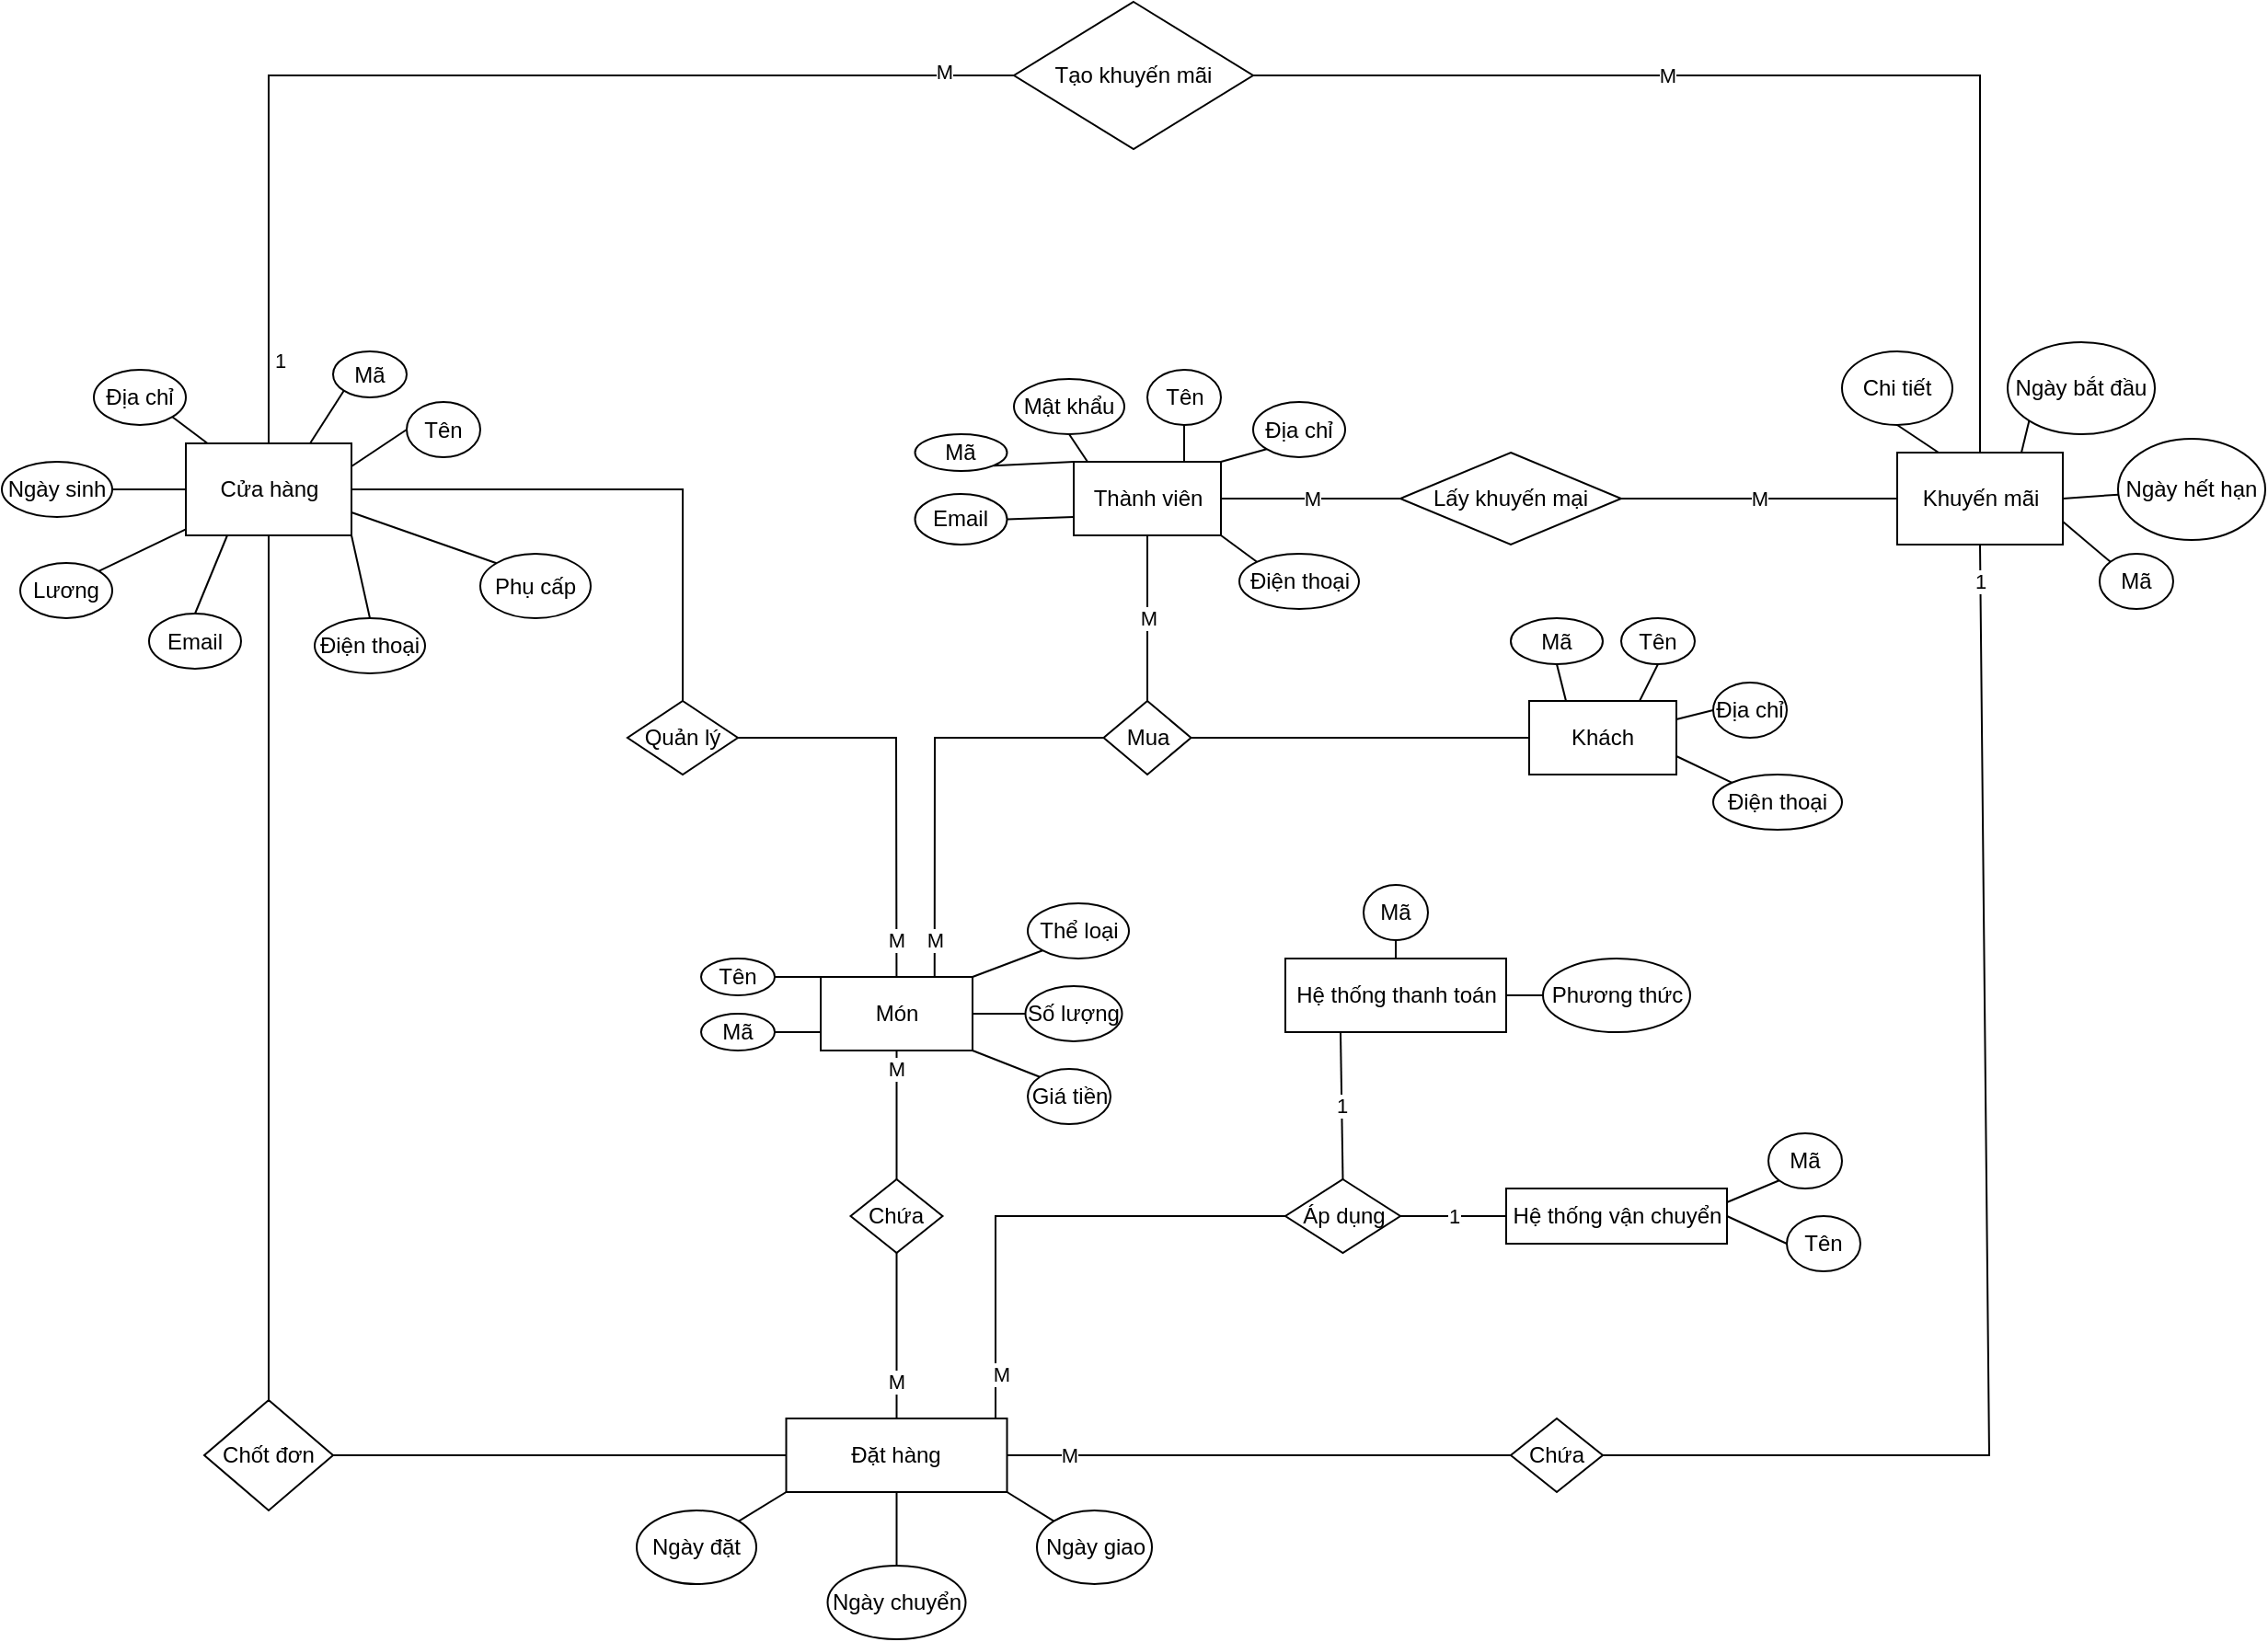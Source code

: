 <mxfile version="16.3.0" type="github">
  <diagram id="18GxjoZ2o8bzVbKozcRF" name="Page-1">
    <mxGraphModel dx="2676" dy="1917" grid="1" gridSize="10" guides="1" tooltips="1" connect="1" arrows="1" fold="1" page="1" pageScale="1" pageWidth="850" pageHeight="1100" math="0" shadow="0">
      <root>
        <mxCell id="0" />
        <mxCell id="1" parent="0" />
        <mxCell id="L-7XdOGWxHxovcnAPLZ8-1" value="Tạo khuyến mãi" style="rhombus;whiteSpace=wrap;html=1;" vertex="1" parent="1">
          <mxGeometry x="530" y="-130" width="130" height="80" as="geometry" />
        </mxCell>
        <mxCell id="L-7XdOGWxHxovcnAPLZ8-3" value="Cửa hàng" style="html=1;" vertex="1" parent="1">
          <mxGeometry x="80" y="110" width="90" height="50" as="geometry" />
        </mxCell>
        <mxCell id="L-7XdOGWxHxovcnAPLZ8-7" value="1&lt;br&gt;" style="endArrow=none;html=1;rounded=0;entryX=0;entryY=0.5;entryDx=0;entryDy=0;exitX=0.5;exitY=0;exitDx=0;exitDy=0;" edge="1" parent="1" source="L-7XdOGWxHxovcnAPLZ8-3" target="L-7XdOGWxHxovcnAPLZ8-1">
          <mxGeometry x="-0.849" y="-6" width="50" height="50" relative="1" as="geometry">
            <mxPoint x="170" y="110" as="sourcePoint" />
            <mxPoint x="220" y="60" as="targetPoint" />
            <Array as="points">
              <mxPoint x="125" y="-90" />
            </Array>
            <mxPoint as="offset" />
          </mxGeometry>
        </mxCell>
        <mxCell id="L-7XdOGWxHxovcnAPLZ8-155" value="M" style="edgeLabel;html=1;align=center;verticalAlign=middle;resizable=0;points=[];" vertex="1" connectable="0" parent="L-7XdOGWxHxovcnAPLZ8-7">
          <mxGeometry x="0.875" y="2" relative="1" as="geometry">
            <mxPoint as="offset" />
          </mxGeometry>
        </mxCell>
        <mxCell id="L-7XdOGWxHxovcnAPLZ8-8" value="Khuyến mãi&lt;br&gt;" style="html=1;" vertex="1" parent="1">
          <mxGeometry x="1010" y="115" width="90" height="50" as="geometry" />
        </mxCell>
        <mxCell id="L-7XdOGWxHxovcnAPLZ8-9" value="M" style="endArrow=none;html=1;rounded=0;exitX=1;exitY=0.5;exitDx=0;exitDy=0;entryX=0.5;entryY=0;entryDx=0;entryDy=0;" edge="1" parent="1" source="L-7XdOGWxHxovcnAPLZ8-1" target="L-7XdOGWxHxovcnAPLZ8-8">
          <mxGeometry x="-0.25" width="50" height="50" relative="1" as="geometry">
            <mxPoint x="520" y="200" as="sourcePoint" />
            <mxPoint x="570" y="150" as="targetPoint" />
            <Array as="points">
              <mxPoint x="1055" y="-90" />
            </Array>
            <mxPoint as="offset" />
          </mxGeometry>
        </mxCell>
        <mxCell id="L-7XdOGWxHxovcnAPLZ8-12" value="Địa chỉ&lt;br&gt;" style="ellipse;whiteSpace=wrap;html=1;" vertex="1" parent="1">
          <mxGeometry x="30" y="70" width="50" height="30" as="geometry" />
        </mxCell>
        <mxCell id="L-7XdOGWxHxovcnAPLZ8-15" value="" style="endArrow=none;html=1;rounded=0;exitX=1;exitY=1;exitDx=0;exitDy=0;" edge="1" parent="1" source="L-7XdOGWxHxovcnAPLZ8-12" target="L-7XdOGWxHxovcnAPLZ8-3">
          <mxGeometry width="50" height="50" relative="1" as="geometry">
            <mxPoint x="520" y="180" as="sourcePoint" />
            <mxPoint x="570" y="130" as="targetPoint" />
          </mxGeometry>
        </mxCell>
        <mxCell id="L-7XdOGWxHxovcnAPLZ8-16" value="Ngày sinh&lt;br&gt;" style="ellipse;whiteSpace=wrap;html=1;" vertex="1" parent="1">
          <mxGeometry x="-20" y="120" width="60" height="30" as="geometry" />
        </mxCell>
        <mxCell id="L-7XdOGWxHxovcnAPLZ8-17" value="" style="endArrow=none;html=1;rounded=0;" edge="1" parent="1" source="L-7XdOGWxHxovcnAPLZ8-16" target="L-7XdOGWxHxovcnAPLZ8-3">
          <mxGeometry width="50" height="50" relative="1" as="geometry">
            <mxPoint x="520" y="180" as="sourcePoint" />
            <mxPoint x="570" y="130" as="targetPoint" />
          </mxGeometry>
        </mxCell>
        <mxCell id="L-7XdOGWxHxovcnAPLZ8-18" value="Mã&lt;br&gt;" style="ellipse;whiteSpace=wrap;html=1;" vertex="1" parent="1">
          <mxGeometry x="160" y="60" width="40" height="25" as="geometry" />
        </mxCell>
        <mxCell id="L-7XdOGWxHxovcnAPLZ8-20" value="" style="endArrow=none;html=1;rounded=0;entryX=0;entryY=1;entryDx=0;entryDy=0;exitX=0.75;exitY=0;exitDx=0;exitDy=0;" edge="1" parent="1" source="L-7XdOGWxHxovcnAPLZ8-3" target="L-7XdOGWxHxovcnAPLZ8-18">
          <mxGeometry width="50" height="50" relative="1" as="geometry">
            <mxPoint x="120" y="110" as="sourcePoint" />
            <mxPoint x="570" y="120" as="targetPoint" />
          </mxGeometry>
        </mxCell>
        <mxCell id="L-7XdOGWxHxovcnAPLZ8-21" value="Tên&lt;br&gt;" style="ellipse;whiteSpace=wrap;html=1;" vertex="1" parent="1">
          <mxGeometry x="200" y="87.5" width="40" height="30" as="geometry" />
        </mxCell>
        <mxCell id="L-7XdOGWxHxovcnAPLZ8-22" value="" style="endArrow=none;html=1;rounded=0;entryX=0;entryY=0.5;entryDx=0;entryDy=0;exitX=1;exitY=0.25;exitDx=0;exitDy=0;" edge="1" parent="1" source="L-7XdOGWxHxovcnAPLZ8-3" target="L-7XdOGWxHxovcnAPLZ8-21">
          <mxGeometry width="50" height="50" relative="1" as="geometry">
            <mxPoint x="520" y="160" as="sourcePoint" />
            <mxPoint x="570" y="110" as="targetPoint" />
          </mxGeometry>
        </mxCell>
        <mxCell id="L-7XdOGWxHxovcnAPLZ8-24" value="Lương&lt;br&gt;" style="ellipse;whiteSpace=wrap;html=1;" vertex="1" parent="1">
          <mxGeometry x="-10" y="175" width="50" height="30" as="geometry" />
        </mxCell>
        <mxCell id="L-7XdOGWxHxovcnAPLZ8-27" value="" style="endArrow=none;html=1;rounded=0;exitX=1;exitY=0;exitDx=0;exitDy=0;" edge="1" parent="1" source="L-7XdOGWxHxovcnAPLZ8-24" target="L-7XdOGWxHxovcnAPLZ8-3">
          <mxGeometry width="50" height="50" relative="1" as="geometry">
            <mxPoint x="520" y="160" as="sourcePoint" />
            <mxPoint x="570" y="110" as="targetPoint" />
          </mxGeometry>
        </mxCell>
        <mxCell id="L-7XdOGWxHxovcnAPLZ8-28" value="Phụ cấp" style="ellipse;whiteSpace=wrap;html=1;" vertex="1" parent="1">
          <mxGeometry x="240" y="170" width="60" height="35" as="geometry" />
        </mxCell>
        <mxCell id="L-7XdOGWxHxovcnAPLZ8-29" style="edgeStyle=orthogonalEdgeStyle;rounded=0;orthogonalLoop=1;jettySize=auto;html=1;exitX=0.5;exitY=1;exitDx=0;exitDy=0;" edge="1" parent="1" source="L-7XdOGWxHxovcnAPLZ8-28" target="L-7XdOGWxHxovcnAPLZ8-28">
          <mxGeometry relative="1" as="geometry" />
        </mxCell>
        <mxCell id="L-7XdOGWxHxovcnAPLZ8-32" value="" style="endArrow=none;html=1;rounded=0;exitX=1;exitY=0.75;exitDx=0;exitDy=0;entryX=0;entryY=0;entryDx=0;entryDy=0;" edge="1" parent="1" source="L-7XdOGWxHxovcnAPLZ8-3" target="L-7XdOGWxHxovcnAPLZ8-28">
          <mxGeometry width="50" height="50" relative="1" as="geometry">
            <mxPoint x="520" y="260" as="sourcePoint" />
            <mxPoint x="570" y="210" as="targetPoint" />
          </mxGeometry>
        </mxCell>
        <mxCell id="L-7XdOGWxHxovcnAPLZ8-33" value="Điện thoại" style="ellipse;whiteSpace=wrap;html=1;" vertex="1" parent="1">
          <mxGeometry x="150" y="205" width="60" height="30" as="geometry" />
        </mxCell>
        <mxCell id="L-7XdOGWxHxovcnAPLZ8-35" value="Email&lt;br&gt;" style="ellipse;whiteSpace=wrap;html=1;" vertex="1" parent="1">
          <mxGeometry x="60" y="202.5" width="50" height="30" as="geometry" />
        </mxCell>
        <mxCell id="L-7XdOGWxHxovcnAPLZ8-37" value="" style="endArrow=none;html=1;rounded=0;exitX=0.25;exitY=1;exitDx=0;exitDy=0;entryX=0.5;entryY=0;entryDx=0;entryDy=0;" edge="1" parent="1" source="L-7XdOGWxHxovcnAPLZ8-3" target="L-7XdOGWxHxovcnAPLZ8-35">
          <mxGeometry width="50" height="50" relative="1" as="geometry">
            <mxPoint x="520" y="240" as="sourcePoint" />
            <mxPoint x="570" y="190" as="targetPoint" />
          </mxGeometry>
        </mxCell>
        <mxCell id="L-7XdOGWxHxovcnAPLZ8-38" value="Thành viên&lt;br&gt;" style="rounded=0;whiteSpace=wrap;html=1;" vertex="1" parent="1">
          <mxGeometry x="562.5" y="120" width="80" height="40" as="geometry" />
        </mxCell>
        <mxCell id="L-7XdOGWxHxovcnAPLZ8-39" value="Email&lt;br&gt;" style="ellipse;whiteSpace=wrap;html=1;" vertex="1" parent="1">
          <mxGeometry x="476.25" y="137.5" width="50" height="27.5" as="geometry" />
        </mxCell>
        <mxCell id="L-7XdOGWxHxovcnAPLZ8-40" value="Mã" style="ellipse;whiteSpace=wrap;html=1;" vertex="1" parent="1">
          <mxGeometry x="476.25" y="105" width="50" height="20" as="geometry" />
        </mxCell>
        <mxCell id="L-7XdOGWxHxovcnAPLZ8-41" value="Mật khẩu&lt;br&gt;" style="ellipse;whiteSpace=wrap;html=1;" vertex="1" parent="1">
          <mxGeometry x="530" y="75" width="60" height="30" as="geometry" />
        </mxCell>
        <mxCell id="L-7XdOGWxHxovcnAPLZ8-42" style="edgeStyle=orthogonalEdgeStyle;rounded=0;orthogonalLoop=1;jettySize=auto;html=1;exitX=0.5;exitY=1;exitDx=0;exitDy=0;" edge="1" parent="1" source="L-7XdOGWxHxovcnAPLZ8-41" target="L-7XdOGWxHxovcnAPLZ8-41">
          <mxGeometry relative="1" as="geometry" />
        </mxCell>
        <mxCell id="L-7XdOGWxHxovcnAPLZ8-43" value="Tên" style="ellipse;whiteSpace=wrap;html=1;" vertex="1" parent="1">
          <mxGeometry x="602.5" y="70" width="40" height="30" as="geometry" />
        </mxCell>
        <mxCell id="L-7XdOGWxHxovcnAPLZ8-44" value="Địa chỉ&lt;br&gt;" style="ellipse;whiteSpace=wrap;html=1;" vertex="1" parent="1">
          <mxGeometry x="660" y="87.5" width="50" height="30" as="geometry" />
        </mxCell>
        <mxCell id="L-7XdOGWxHxovcnAPLZ8-46" value="Điện thoại&lt;br&gt;" style="ellipse;whiteSpace=wrap;html=1;" vertex="1" parent="1">
          <mxGeometry x="652.5" y="170" width="65" height="30" as="geometry" />
        </mxCell>
        <mxCell id="L-7XdOGWxHxovcnAPLZ8-47" value="" style="endArrow=none;html=1;rounded=0;entryX=1;entryY=0.5;entryDx=0;entryDy=0;exitX=0;exitY=0.75;exitDx=0;exitDy=0;" edge="1" parent="1" source="L-7XdOGWxHxovcnAPLZ8-38" target="L-7XdOGWxHxovcnAPLZ8-39">
          <mxGeometry width="50" height="50" relative="1" as="geometry">
            <mxPoint x="652.5" y="200" as="sourcePoint" />
            <mxPoint x="702.5" y="150" as="targetPoint" />
          </mxGeometry>
        </mxCell>
        <mxCell id="L-7XdOGWxHxovcnAPLZ8-48" value="" style="endArrow=none;html=1;rounded=0;exitX=1;exitY=1;exitDx=0;exitDy=0;entryX=0;entryY=0;entryDx=0;entryDy=0;" edge="1" parent="1" source="L-7XdOGWxHxovcnAPLZ8-40" target="L-7XdOGWxHxovcnAPLZ8-38">
          <mxGeometry width="50" height="50" relative="1" as="geometry">
            <mxPoint x="652.5" y="200" as="sourcePoint" />
            <mxPoint x="702.5" y="150" as="targetPoint" />
          </mxGeometry>
        </mxCell>
        <mxCell id="L-7XdOGWxHxovcnAPLZ8-49" value="" style="endArrow=none;html=1;rounded=0;entryX=0.5;entryY=1;entryDx=0;entryDy=0;" edge="1" parent="1" target="L-7XdOGWxHxovcnAPLZ8-41">
          <mxGeometry width="50" height="50" relative="1" as="geometry">
            <mxPoint x="570" y="120" as="sourcePoint" />
            <mxPoint x="702.5" y="150" as="targetPoint" />
          </mxGeometry>
        </mxCell>
        <mxCell id="L-7XdOGWxHxovcnAPLZ8-50" value="" style="endArrow=none;html=1;rounded=0;entryX=0.5;entryY=1;entryDx=0;entryDy=0;exitX=0.75;exitY=0;exitDx=0;exitDy=0;" edge="1" parent="1" source="L-7XdOGWxHxovcnAPLZ8-38" target="L-7XdOGWxHxovcnAPLZ8-43">
          <mxGeometry width="50" height="50" relative="1" as="geometry">
            <mxPoint x="652.5" y="200" as="sourcePoint" />
            <mxPoint x="702.5" y="150" as="targetPoint" />
          </mxGeometry>
        </mxCell>
        <mxCell id="L-7XdOGWxHxovcnAPLZ8-51" value="" style="endArrow=none;html=1;rounded=0;exitX=1;exitY=0;exitDx=0;exitDy=0;entryX=0;entryY=1;entryDx=0;entryDy=0;" edge="1" parent="1" source="L-7XdOGWxHxovcnAPLZ8-38" target="L-7XdOGWxHxovcnAPLZ8-44">
          <mxGeometry width="50" height="50" relative="1" as="geometry">
            <mxPoint x="652.5" y="200" as="sourcePoint" />
            <mxPoint x="702.5" y="150" as="targetPoint" />
          </mxGeometry>
        </mxCell>
        <mxCell id="L-7XdOGWxHxovcnAPLZ8-52" value="" style="endArrow=none;html=1;rounded=0;exitX=1;exitY=1;exitDx=0;exitDy=0;entryX=0;entryY=0;entryDx=0;entryDy=0;" edge="1" parent="1" source="L-7XdOGWxHxovcnAPLZ8-38" target="L-7XdOGWxHxovcnAPLZ8-46">
          <mxGeometry width="50" height="50" relative="1" as="geometry">
            <mxPoint x="652.5" y="200" as="sourcePoint" />
            <mxPoint x="702.5" y="150" as="targetPoint" />
          </mxGeometry>
        </mxCell>
        <mxCell id="L-7XdOGWxHxovcnAPLZ8-53" value="Lấy khuyến mại" style="rhombus;whiteSpace=wrap;html=1;" vertex="1" parent="1">
          <mxGeometry x="740" y="115" width="120" height="50" as="geometry" />
        </mxCell>
        <mxCell id="L-7XdOGWxHxovcnAPLZ8-54" value="M" style="endArrow=none;html=1;rounded=0;exitX=1;exitY=0.5;exitDx=0;exitDy=0;entryX=0;entryY=0.5;entryDx=0;entryDy=0;" edge="1" parent="1" source="L-7XdOGWxHxovcnAPLZ8-38" target="L-7XdOGWxHxovcnAPLZ8-53">
          <mxGeometry width="50" height="50" relative="1" as="geometry">
            <mxPoint x="730" as="sourcePoint" />
            <mxPoint x="780" y="-50" as="targetPoint" />
          </mxGeometry>
        </mxCell>
        <mxCell id="L-7XdOGWxHxovcnAPLZ8-58" value="M" style="endArrow=none;html=1;rounded=0;entryX=0;entryY=0.5;entryDx=0;entryDy=0;exitX=1;exitY=0.5;exitDx=0;exitDy=0;" edge="1" parent="1" source="L-7XdOGWxHxovcnAPLZ8-53" target="L-7XdOGWxHxovcnAPLZ8-8">
          <mxGeometry width="50" height="50" relative="1" as="geometry">
            <mxPoint x="870" y="140" as="sourcePoint" />
            <mxPoint x="920" y="90" as="targetPoint" />
          </mxGeometry>
        </mxCell>
        <mxCell id="L-7XdOGWxHxovcnAPLZ8-59" value="Ngày bắt đầu" style="ellipse;whiteSpace=wrap;html=1;" vertex="1" parent="1">
          <mxGeometry x="1070" y="55" width="80" height="50" as="geometry" />
        </mxCell>
        <mxCell id="L-7XdOGWxHxovcnAPLZ8-60" value="Chi tiết&lt;br&gt;" style="ellipse;whiteSpace=wrap;html=1;" vertex="1" parent="1">
          <mxGeometry x="980" y="60" width="60" height="40" as="geometry" />
        </mxCell>
        <mxCell id="L-7XdOGWxHxovcnAPLZ8-61" value="Ngày hết hạn&lt;br&gt;" style="ellipse;whiteSpace=wrap;html=1;" vertex="1" parent="1">
          <mxGeometry x="1130" y="107.5" width="80" height="55" as="geometry" />
        </mxCell>
        <mxCell id="L-7XdOGWxHxovcnAPLZ8-65" value="" style="endArrow=none;html=1;rounded=0;entryX=0.5;entryY=1;entryDx=0;entryDy=0;exitX=0.25;exitY=0;exitDx=0;exitDy=0;" edge="1" parent="1" source="L-7XdOGWxHxovcnAPLZ8-8" target="L-7XdOGWxHxovcnAPLZ8-60">
          <mxGeometry width="50" height="50" relative="1" as="geometry">
            <mxPoint x="1030" y="110" as="sourcePoint" />
            <mxPoint x="890" y="50" as="targetPoint" />
          </mxGeometry>
        </mxCell>
        <mxCell id="L-7XdOGWxHxovcnAPLZ8-66" value="" style="endArrow=none;html=1;rounded=0;exitX=0.75;exitY=0;exitDx=0;exitDy=0;entryX=0;entryY=1;entryDx=0;entryDy=0;" edge="1" parent="1" source="L-7XdOGWxHxovcnAPLZ8-8" target="L-7XdOGWxHxovcnAPLZ8-59">
          <mxGeometry width="50" height="50" relative="1" as="geometry">
            <mxPoint x="840" y="100" as="sourcePoint" />
            <mxPoint x="890" y="50" as="targetPoint" />
          </mxGeometry>
        </mxCell>
        <mxCell id="L-7XdOGWxHxovcnAPLZ8-67" value="Mã" style="ellipse;whiteSpace=wrap;html=1;" vertex="1" parent="1">
          <mxGeometry x="1120" y="170" width="40" height="30" as="geometry" />
        </mxCell>
        <mxCell id="L-7XdOGWxHxovcnAPLZ8-68" value="" style="endArrow=none;html=1;rounded=0;exitX=1;exitY=0.5;exitDx=0;exitDy=0;" edge="1" parent="1" source="L-7XdOGWxHxovcnAPLZ8-8" target="L-7XdOGWxHxovcnAPLZ8-61">
          <mxGeometry width="50" height="50" relative="1" as="geometry">
            <mxPoint x="840" y="80" as="sourcePoint" />
            <mxPoint x="890" y="30" as="targetPoint" />
          </mxGeometry>
        </mxCell>
        <mxCell id="L-7XdOGWxHxovcnAPLZ8-69" value="" style="endArrow=none;html=1;rounded=0;exitX=0;exitY=0;exitDx=0;exitDy=0;entryX=1;entryY=0.75;entryDx=0;entryDy=0;" edge="1" parent="1" source="L-7XdOGWxHxovcnAPLZ8-67" target="L-7XdOGWxHxovcnAPLZ8-8">
          <mxGeometry width="50" height="50" relative="1" as="geometry">
            <mxPoint x="840" y="80" as="sourcePoint" />
            <mxPoint x="890" y="30" as="targetPoint" />
          </mxGeometry>
        </mxCell>
        <mxCell id="L-7XdOGWxHxovcnAPLZ8-70" value="Mua" style="rhombus;whiteSpace=wrap;html=1;" vertex="1" parent="1">
          <mxGeometry x="578.75" y="250" width="47.5" height="40" as="geometry" />
        </mxCell>
        <mxCell id="L-7XdOGWxHxovcnAPLZ8-72" value="M" style="endArrow=none;html=1;rounded=0;exitX=0.5;exitY=0;exitDx=0;exitDy=0;" edge="1" parent="1" source="L-7XdOGWxHxovcnAPLZ8-70" target="L-7XdOGWxHxovcnAPLZ8-38">
          <mxGeometry width="50" height="50" relative="1" as="geometry">
            <mxPoint x="840" y="280" as="sourcePoint" />
            <mxPoint x="890" y="230" as="targetPoint" />
          </mxGeometry>
        </mxCell>
        <mxCell id="L-7XdOGWxHxovcnAPLZ8-73" value="Khách&lt;br&gt;" style="rounded=0;whiteSpace=wrap;html=1;" vertex="1" parent="1">
          <mxGeometry x="810" y="250" width="80" height="40" as="geometry" />
        </mxCell>
        <mxCell id="L-7XdOGWxHxovcnAPLZ8-74" value="" style="endArrow=none;html=1;rounded=0;exitX=1;exitY=0.5;exitDx=0;exitDy=0;entryX=0;entryY=0.5;entryDx=0;entryDy=0;" edge="1" parent="1" source="L-7XdOGWxHxovcnAPLZ8-70" target="L-7XdOGWxHxovcnAPLZ8-73">
          <mxGeometry width="50" height="50" relative="1" as="geometry">
            <mxPoint x="840" y="280" as="sourcePoint" />
            <mxPoint x="890" y="230" as="targetPoint" />
          </mxGeometry>
        </mxCell>
        <mxCell id="L-7XdOGWxHxovcnAPLZ8-75" value="Mã" style="ellipse;whiteSpace=wrap;html=1;" vertex="1" parent="1">
          <mxGeometry x="800" y="205" width="50" height="25" as="geometry" />
        </mxCell>
        <mxCell id="L-7XdOGWxHxovcnAPLZ8-76" value="Tên" style="ellipse;whiteSpace=wrap;html=1;" vertex="1" parent="1">
          <mxGeometry x="860" y="205" width="40" height="25" as="geometry" />
        </mxCell>
        <mxCell id="L-7XdOGWxHxovcnAPLZ8-77" value="Địa chỉ&lt;br&gt;" style="ellipse;whiteSpace=wrap;html=1;" vertex="1" parent="1">
          <mxGeometry x="910" y="240" width="40" height="30" as="geometry" />
        </mxCell>
        <mxCell id="L-7XdOGWxHxovcnAPLZ8-78" value="Điện thoại" style="ellipse;whiteSpace=wrap;html=1;" vertex="1" parent="1">
          <mxGeometry x="910" y="290" width="70" height="30" as="geometry" />
        </mxCell>
        <mxCell id="L-7XdOGWxHxovcnAPLZ8-79" value="" style="endArrow=none;html=1;rounded=0;entryX=0.5;entryY=1;entryDx=0;entryDy=0;exitX=0.25;exitY=0;exitDx=0;exitDy=0;" edge="1" parent="1" source="L-7XdOGWxHxovcnAPLZ8-73" target="L-7XdOGWxHxovcnAPLZ8-75">
          <mxGeometry width="50" height="50" relative="1" as="geometry">
            <mxPoint x="840" y="260" as="sourcePoint" />
            <mxPoint x="890" y="210" as="targetPoint" />
          </mxGeometry>
        </mxCell>
        <mxCell id="L-7XdOGWxHxovcnAPLZ8-80" value="" style="endArrow=none;html=1;rounded=0;exitX=0.75;exitY=0;exitDx=0;exitDy=0;entryX=0.5;entryY=1;entryDx=0;entryDy=0;" edge="1" parent="1" source="L-7XdOGWxHxovcnAPLZ8-73" target="L-7XdOGWxHxovcnAPLZ8-76">
          <mxGeometry width="50" height="50" relative="1" as="geometry">
            <mxPoint x="840" y="260" as="sourcePoint" />
            <mxPoint x="890" y="210" as="targetPoint" />
          </mxGeometry>
        </mxCell>
        <mxCell id="L-7XdOGWxHxovcnAPLZ8-81" value="" style="endArrow=none;html=1;rounded=0;exitX=1;exitY=0.25;exitDx=0;exitDy=0;entryX=0;entryY=0.5;entryDx=0;entryDy=0;" edge="1" parent="1" source="L-7XdOGWxHxovcnAPLZ8-73" target="L-7XdOGWxHxovcnAPLZ8-77">
          <mxGeometry width="50" height="50" relative="1" as="geometry">
            <mxPoint x="840" y="260" as="sourcePoint" />
            <mxPoint x="890" y="210" as="targetPoint" />
          </mxGeometry>
        </mxCell>
        <mxCell id="L-7XdOGWxHxovcnAPLZ8-82" value="" style="endArrow=none;html=1;rounded=0;exitX=1;exitY=0.75;exitDx=0;exitDy=0;entryX=0;entryY=0;entryDx=0;entryDy=0;" edge="1" parent="1" source="L-7XdOGWxHxovcnAPLZ8-73" target="L-7XdOGWxHxovcnAPLZ8-78">
          <mxGeometry width="50" height="50" relative="1" as="geometry">
            <mxPoint x="840" y="260" as="sourcePoint" />
            <mxPoint x="890" y="210" as="targetPoint" />
          </mxGeometry>
        </mxCell>
        <mxCell id="L-7XdOGWxHxovcnAPLZ8-83" value="Món" style="rounded=0;whiteSpace=wrap;html=1;" vertex="1" parent="1">
          <mxGeometry x="425" y="400" width="82.5" height="40" as="geometry" />
        </mxCell>
        <mxCell id="L-7XdOGWxHxovcnAPLZ8-84" value="Quản lý&lt;br&gt;" style="rhombus;whiteSpace=wrap;html=1;" vertex="1" parent="1">
          <mxGeometry x="320" y="250" width="60" height="40" as="geometry" />
        </mxCell>
        <mxCell id="L-7XdOGWxHxovcnAPLZ8-85" style="edgeStyle=orthogonalEdgeStyle;rounded=0;orthogonalLoop=1;jettySize=auto;html=1;exitX=0.5;exitY=1;exitDx=0;exitDy=0;" edge="1" parent="1" source="L-7XdOGWxHxovcnAPLZ8-33" target="L-7XdOGWxHxovcnAPLZ8-33">
          <mxGeometry relative="1" as="geometry" />
        </mxCell>
        <mxCell id="L-7XdOGWxHxovcnAPLZ8-86" value="M" style="endArrow=none;html=1;rounded=0;exitX=1;exitY=0.5;exitDx=0;exitDy=0;" edge="1" parent="1" source="L-7XdOGWxHxovcnAPLZ8-84" target="L-7XdOGWxHxovcnAPLZ8-83">
          <mxGeometry x="0.815" width="50" height="50" relative="1" as="geometry">
            <mxPoint x="360" y="350" as="sourcePoint" />
            <mxPoint x="410" y="300" as="targetPoint" />
            <Array as="points">
              <mxPoint x="466" y="270" />
            </Array>
            <mxPoint as="offset" />
          </mxGeometry>
        </mxCell>
        <mxCell id="L-7XdOGWxHxovcnAPLZ8-87" value="M" style="endArrow=none;html=1;rounded=0;entryX=0;entryY=0.5;entryDx=0;entryDy=0;exitX=0.75;exitY=0;exitDx=0;exitDy=0;" edge="1" parent="1" source="L-7XdOGWxHxovcnAPLZ8-83" target="L-7XdOGWxHxovcnAPLZ8-70">
          <mxGeometry x="-0.82" width="50" height="50" relative="1" as="geometry">
            <mxPoint x="360" y="350" as="sourcePoint" />
            <mxPoint x="410" y="300" as="targetPoint" />
            <Array as="points">
              <mxPoint x="487" y="270" />
            </Array>
            <mxPoint as="offset" />
          </mxGeometry>
        </mxCell>
        <mxCell id="L-7XdOGWxHxovcnAPLZ8-88" value="" style="endArrow=none;html=1;rounded=0;exitX=1;exitY=0.5;exitDx=0;exitDy=0;entryX=0.5;entryY=0;entryDx=0;entryDy=0;" edge="1" parent="1" source="L-7XdOGWxHxovcnAPLZ8-3" target="L-7XdOGWxHxovcnAPLZ8-84">
          <mxGeometry width="50" height="50" relative="1" as="geometry">
            <mxPoint x="360" y="350" as="sourcePoint" />
            <mxPoint x="410" y="300" as="targetPoint" />
            <Array as="points">
              <mxPoint x="350" y="135" />
            </Array>
          </mxGeometry>
        </mxCell>
        <mxCell id="L-7XdOGWxHxovcnAPLZ8-90" value="Mã&lt;br&gt;" style="ellipse;whiteSpace=wrap;html=1;" vertex="1" parent="1">
          <mxGeometry x="360" y="420" width="40" height="20" as="geometry" />
        </mxCell>
        <mxCell id="L-7XdOGWxHxovcnAPLZ8-91" value="Tên" style="ellipse;whiteSpace=wrap;html=1;" vertex="1" parent="1">
          <mxGeometry x="360" y="390" width="40" height="20" as="geometry" />
        </mxCell>
        <mxCell id="L-7XdOGWxHxovcnAPLZ8-92" value="Thể loại&lt;br&gt;" style="ellipse;whiteSpace=wrap;html=1;" vertex="1" parent="1">
          <mxGeometry x="537.5" y="360" width="55" height="30" as="geometry" />
        </mxCell>
        <mxCell id="L-7XdOGWxHxovcnAPLZ8-93" value="Số lượng" style="ellipse;whiteSpace=wrap;html=1;" vertex="1" parent="1">
          <mxGeometry x="536.25" y="405" width="52.5" height="30" as="geometry" />
        </mxCell>
        <mxCell id="L-7XdOGWxHxovcnAPLZ8-94" value="Giá tiền" style="ellipse;whiteSpace=wrap;html=1;" vertex="1" parent="1">
          <mxGeometry x="537.5" y="450" width="45" height="30" as="geometry" />
        </mxCell>
        <mxCell id="L-7XdOGWxHxovcnAPLZ8-95" value="" style="endArrow=none;html=1;rounded=0;entryX=1;entryY=0.5;entryDx=0;entryDy=0;exitX=0;exitY=0;exitDx=0;exitDy=0;" edge="1" parent="1" source="L-7XdOGWxHxovcnAPLZ8-83" target="L-7XdOGWxHxovcnAPLZ8-91">
          <mxGeometry width="50" height="50" relative="1" as="geometry">
            <mxPoint x="360" y="440" as="sourcePoint" />
            <mxPoint x="410" y="390" as="targetPoint" />
          </mxGeometry>
        </mxCell>
        <mxCell id="L-7XdOGWxHxovcnAPLZ8-96" value="" style="endArrow=none;html=1;rounded=0;exitX=1;exitY=0.5;exitDx=0;exitDy=0;entryX=0;entryY=0.75;entryDx=0;entryDy=0;" edge="1" parent="1" source="L-7XdOGWxHxovcnAPLZ8-90" target="L-7XdOGWxHxovcnAPLZ8-83">
          <mxGeometry width="50" height="50" relative="1" as="geometry">
            <mxPoint x="360" y="440" as="sourcePoint" />
            <mxPoint x="410" y="390" as="targetPoint" />
          </mxGeometry>
        </mxCell>
        <mxCell id="L-7XdOGWxHxovcnAPLZ8-97" value="" style="endArrow=none;html=1;rounded=0;exitX=0;exitY=1;exitDx=0;exitDy=0;entryX=1;entryY=0;entryDx=0;entryDy=0;" edge="1" parent="1" source="L-7XdOGWxHxovcnAPLZ8-92" target="L-7XdOGWxHxovcnAPLZ8-83">
          <mxGeometry width="50" height="50" relative="1" as="geometry">
            <mxPoint x="360" y="440" as="sourcePoint" />
            <mxPoint x="410" y="390" as="targetPoint" />
          </mxGeometry>
        </mxCell>
        <mxCell id="L-7XdOGWxHxovcnAPLZ8-98" value="" style="endArrow=none;html=1;rounded=0;entryX=0;entryY=0.5;entryDx=0;entryDy=0;exitX=1;exitY=0.5;exitDx=0;exitDy=0;" edge="1" parent="1" source="L-7XdOGWxHxovcnAPLZ8-83" target="L-7XdOGWxHxovcnAPLZ8-93">
          <mxGeometry width="50" height="50" relative="1" as="geometry">
            <mxPoint x="510" y="420" as="sourcePoint" />
            <mxPoint x="410" y="390" as="targetPoint" />
          </mxGeometry>
        </mxCell>
        <mxCell id="L-7XdOGWxHxovcnAPLZ8-99" value="" style="endArrow=none;html=1;rounded=0;exitX=0;exitY=0;exitDx=0;exitDy=0;entryX=1;entryY=1;entryDx=0;entryDy=0;" edge="1" parent="1" source="L-7XdOGWxHxovcnAPLZ8-94" target="L-7XdOGWxHxovcnAPLZ8-83">
          <mxGeometry width="50" height="50" relative="1" as="geometry">
            <mxPoint x="360" y="440" as="sourcePoint" />
            <mxPoint x="410" y="390" as="targetPoint" />
          </mxGeometry>
        </mxCell>
        <mxCell id="L-7XdOGWxHxovcnAPLZ8-101" value="Chứa" style="rhombus;whiteSpace=wrap;html=1;" vertex="1" parent="1">
          <mxGeometry x="441.25" y="510" width="50" height="40" as="geometry" />
        </mxCell>
        <mxCell id="L-7XdOGWxHxovcnAPLZ8-102" value="M" style="endArrow=none;html=1;rounded=0;exitX=0.5;exitY=0;exitDx=0;exitDy=0;entryX=0.5;entryY=1;entryDx=0;entryDy=0;" edge="1" parent="1" source="L-7XdOGWxHxovcnAPLZ8-101" target="L-7XdOGWxHxovcnAPLZ8-83">
          <mxGeometry x="0.714" width="50" height="50" relative="1" as="geometry">
            <mxPoint x="360" y="440" as="sourcePoint" />
            <mxPoint x="410" y="390" as="targetPoint" />
            <mxPoint as="offset" />
          </mxGeometry>
        </mxCell>
        <mxCell id="L-7XdOGWxHxovcnAPLZ8-103" value="Áp dụng&lt;br&gt;" style="rhombus;whiteSpace=wrap;html=1;" vertex="1" parent="1">
          <mxGeometry x="677.5" y="510" width="62.5" height="40" as="geometry" />
        </mxCell>
        <mxCell id="L-7XdOGWxHxovcnAPLZ8-104" value="Hệ thống thanh toán&lt;br&gt;" style="rounded=0;whiteSpace=wrap;html=1;" vertex="1" parent="1">
          <mxGeometry x="677.5" y="390" width="120" height="40" as="geometry" />
        </mxCell>
        <mxCell id="L-7XdOGWxHxovcnAPLZ8-106" value="Mã" style="ellipse;whiteSpace=wrap;html=1;" vertex="1" parent="1">
          <mxGeometry x="720" y="350" width="35" height="30" as="geometry" />
        </mxCell>
        <mxCell id="L-7XdOGWxHxovcnAPLZ8-107" value="Phương thức" style="ellipse;whiteSpace=wrap;html=1;" vertex="1" parent="1">
          <mxGeometry x="817.5" y="390" width="80" height="40" as="geometry" />
        </mxCell>
        <mxCell id="L-7XdOGWxHxovcnAPLZ8-108" value="" style="endArrow=none;html=1;rounded=0;entryX=0.5;entryY=1;entryDx=0;entryDy=0;" edge="1" parent="1" source="L-7XdOGWxHxovcnAPLZ8-104" target="L-7XdOGWxHxovcnAPLZ8-106">
          <mxGeometry width="50" height="50" relative="1" as="geometry">
            <mxPoint x="317.5" y="420" as="sourcePoint" />
            <mxPoint x="367.5" y="370" as="targetPoint" />
          </mxGeometry>
        </mxCell>
        <mxCell id="L-7XdOGWxHxovcnAPLZ8-109" value="" style="endArrow=none;html=1;rounded=0;exitX=1;exitY=0.5;exitDx=0;exitDy=0;entryX=0;entryY=0.5;entryDx=0;entryDy=0;" edge="1" parent="1" source="L-7XdOGWxHxovcnAPLZ8-104" target="L-7XdOGWxHxovcnAPLZ8-107">
          <mxGeometry width="50" height="50" relative="1" as="geometry">
            <mxPoint x="317.5" y="420" as="sourcePoint" />
            <mxPoint x="367.5" y="370" as="targetPoint" />
          </mxGeometry>
        </mxCell>
        <mxCell id="L-7XdOGWxHxovcnAPLZ8-110" value="Hệ thống vận chuyển&lt;br&gt;" style="rounded=0;whiteSpace=wrap;html=1;" vertex="1" parent="1">
          <mxGeometry x="797.5" y="515" width="120" height="30" as="geometry" />
        </mxCell>
        <mxCell id="L-7XdOGWxHxovcnAPLZ8-111" value="1" style="endArrow=none;html=1;rounded=0;exitX=0.5;exitY=0;exitDx=0;exitDy=0;entryX=0.25;entryY=1;entryDx=0;entryDy=0;" edge="1" parent="1" source="L-7XdOGWxHxovcnAPLZ8-103" target="L-7XdOGWxHxovcnAPLZ8-104">
          <mxGeometry width="50" height="50" relative="1" as="geometry">
            <mxPoint x="360" y="420" as="sourcePoint" />
            <mxPoint x="410" y="370" as="targetPoint" />
          </mxGeometry>
        </mxCell>
        <mxCell id="L-7XdOGWxHxovcnAPLZ8-112" value="1" style="endArrow=none;html=1;rounded=0;exitX=1;exitY=0.5;exitDx=0;exitDy=0;entryX=0;entryY=0.5;entryDx=0;entryDy=0;" edge="1" parent="1" source="L-7XdOGWxHxovcnAPLZ8-103" target="L-7XdOGWxHxovcnAPLZ8-110">
          <mxGeometry width="50" height="50" relative="1" as="geometry">
            <mxPoint x="360" y="420" as="sourcePoint" />
            <mxPoint x="410" y="370" as="targetPoint" />
          </mxGeometry>
        </mxCell>
        <mxCell id="L-7XdOGWxHxovcnAPLZ8-113" value="Mã" style="ellipse;whiteSpace=wrap;html=1;" vertex="1" parent="1">
          <mxGeometry x="940" y="485" width="40" height="30" as="geometry" />
        </mxCell>
        <mxCell id="L-7XdOGWxHxovcnAPLZ8-114" value="Tên" style="ellipse;whiteSpace=wrap;html=1;" vertex="1" parent="1">
          <mxGeometry x="950" y="530" width="40" height="30" as="geometry" />
        </mxCell>
        <mxCell id="L-7XdOGWxHxovcnAPLZ8-115" value="" style="endArrow=none;html=1;rounded=0;exitX=1;exitY=0.25;exitDx=0;exitDy=0;entryX=0;entryY=1;entryDx=0;entryDy=0;" edge="1" parent="1" source="L-7XdOGWxHxovcnAPLZ8-110" target="L-7XdOGWxHxovcnAPLZ8-113">
          <mxGeometry width="50" height="50" relative="1" as="geometry">
            <mxPoint x="360" y="420" as="sourcePoint" />
            <mxPoint x="410" y="370" as="targetPoint" />
          </mxGeometry>
        </mxCell>
        <mxCell id="L-7XdOGWxHxovcnAPLZ8-116" value="" style="endArrow=none;html=1;rounded=0;exitX=1;exitY=0.5;exitDx=0;exitDy=0;entryX=0;entryY=0.5;entryDx=0;entryDy=0;" edge="1" parent="1" source="L-7XdOGWxHxovcnAPLZ8-110" target="L-7XdOGWxHxovcnAPLZ8-114">
          <mxGeometry width="50" height="50" relative="1" as="geometry">
            <mxPoint x="360" y="420" as="sourcePoint" />
            <mxPoint x="410" y="370" as="targetPoint" />
          </mxGeometry>
        </mxCell>
        <mxCell id="L-7XdOGWxHxovcnAPLZ8-117" value="Đặt hàng&lt;br&gt;" style="rounded=0;whiteSpace=wrap;html=1;" vertex="1" parent="1">
          <mxGeometry x="406.25" y="640" width="120" height="40" as="geometry" />
        </mxCell>
        <mxCell id="L-7XdOGWxHxovcnAPLZ8-120" value="M" style="endArrow=none;html=1;rounded=0;entryX=0.5;entryY=1;entryDx=0;entryDy=0;" edge="1" parent="1" source="L-7XdOGWxHxovcnAPLZ8-117" target="L-7XdOGWxHxovcnAPLZ8-101">
          <mxGeometry x="-0.556" width="50" height="50" relative="1" as="geometry">
            <mxPoint x="350" y="610" as="sourcePoint" />
            <mxPoint x="400" y="560" as="targetPoint" />
            <mxPoint as="offset" />
          </mxGeometry>
        </mxCell>
        <mxCell id="L-7XdOGWxHxovcnAPLZ8-121" value="" style="endArrow=none;html=1;rounded=0;exitX=1;exitY=0.5;exitDx=0;exitDy=0;entryX=0.5;entryY=1;entryDx=0;entryDy=0;startArrow=none;" edge="1" parent="1" source="L-7XdOGWxHxovcnAPLZ8-124" target="L-7XdOGWxHxovcnAPLZ8-8">
          <mxGeometry width="50" height="50" relative="1" as="geometry">
            <mxPoint x="350" y="610" as="sourcePoint" />
            <mxPoint x="1038.8" y="400" as="targetPoint" />
            <Array as="points">
              <mxPoint x="1060" y="660" />
            </Array>
          </mxGeometry>
        </mxCell>
        <mxCell id="L-7XdOGWxHxovcnAPLZ8-129" value="1&lt;br&gt;" style="edgeLabel;html=1;align=center;verticalAlign=middle;resizable=0;points=[];" vertex="1" connectable="0" parent="L-7XdOGWxHxovcnAPLZ8-121">
          <mxGeometry x="0.944" relative="1" as="geometry">
            <mxPoint as="offset" />
          </mxGeometry>
        </mxCell>
        <mxCell id="L-7XdOGWxHxovcnAPLZ8-122" value="" style="endArrow=none;html=1;rounded=0;exitX=0.948;exitY=0;exitDx=0;exitDy=0;entryX=0;entryY=0.5;entryDx=0;entryDy=0;exitPerimeter=0;" edge="1" parent="1" source="L-7XdOGWxHxovcnAPLZ8-117" target="L-7XdOGWxHxovcnAPLZ8-103">
          <mxGeometry width="50" height="50" relative="1" as="geometry">
            <mxPoint x="930" y="510" as="sourcePoint" />
            <mxPoint x="980" y="460" as="targetPoint" />
            <Array as="points">
              <mxPoint x="520" y="570" />
              <mxPoint x="520" y="530" />
            </Array>
          </mxGeometry>
        </mxCell>
        <mxCell id="L-7XdOGWxHxovcnAPLZ8-123" value="M" style="edgeLabel;html=1;align=center;verticalAlign=middle;resizable=0;points=[];" vertex="1" connectable="0" parent="L-7XdOGWxHxovcnAPLZ8-122">
          <mxGeometry x="-0.821" y="-3" relative="1" as="geometry">
            <mxPoint as="offset" />
          </mxGeometry>
        </mxCell>
        <mxCell id="L-7XdOGWxHxovcnAPLZ8-124" value="Chứa" style="rhombus;whiteSpace=wrap;html=1;" vertex="1" parent="1">
          <mxGeometry x="800" y="640" width="50" height="40" as="geometry" />
        </mxCell>
        <mxCell id="L-7XdOGWxHxovcnAPLZ8-125" value="M" style="endArrow=none;html=1;rounded=0;exitX=1;exitY=0.5;exitDx=0;exitDy=0;entryX=0;entryY=0.5;entryDx=0;entryDy=0;" edge="1" parent="1" source="L-7XdOGWxHxovcnAPLZ8-117" target="L-7XdOGWxHxovcnAPLZ8-124">
          <mxGeometry x="-0.753" width="50" height="50" relative="1" as="geometry">
            <mxPoint x="526.25" y="660" as="sourcePoint" />
            <mxPoint x="1055" y="165" as="targetPoint" />
            <Array as="points">
              <mxPoint x="560" y="660" />
            </Array>
            <mxPoint as="offset" />
          </mxGeometry>
        </mxCell>
        <mxCell id="L-7XdOGWxHxovcnAPLZ8-126" value="Chốt đơn" style="rhombus;whiteSpace=wrap;html=1;" vertex="1" parent="1">
          <mxGeometry x="90" y="630" width="70" height="60" as="geometry" />
        </mxCell>
        <mxCell id="L-7XdOGWxHxovcnAPLZ8-130" value="Ngày đặt&lt;br&gt;" style="ellipse;whiteSpace=wrap;html=1;" vertex="1" parent="1">
          <mxGeometry x="325" y="690" width="65" height="40" as="geometry" />
        </mxCell>
        <mxCell id="L-7XdOGWxHxovcnAPLZ8-131" value="Ngày chuyển&lt;br&gt;" style="ellipse;whiteSpace=wrap;html=1;" vertex="1" parent="1">
          <mxGeometry x="428.75" y="720" width="75" height="40" as="geometry" />
        </mxCell>
        <mxCell id="L-7XdOGWxHxovcnAPLZ8-132" value="Ngày giao" style="ellipse;whiteSpace=wrap;html=1;" vertex="1" parent="1">
          <mxGeometry x="542.5" y="690" width="62.5" height="40" as="geometry" />
        </mxCell>
        <mxCell id="L-7XdOGWxHxovcnAPLZ8-133" value="" style="endArrow=none;html=1;rounded=0;exitX=0.5;exitY=1;exitDx=0;exitDy=0;entryX=0.5;entryY=0;entryDx=0;entryDy=0;" edge="1" parent="1" source="L-7XdOGWxHxovcnAPLZ8-117" target="L-7XdOGWxHxovcnAPLZ8-131">
          <mxGeometry width="50" height="50" relative="1" as="geometry">
            <mxPoint x="500" y="640" as="sourcePoint" />
            <mxPoint x="550" y="590" as="targetPoint" />
          </mxGeometry>
        </mxCell>
        <mxCell id="L-7XdOGWxHxovcnAPLZ8-134" value="" style="endArrow=none;html=1;rounded=0;exitX=0;exitY=1;exitDx=0;exitDy=0;entryX=1;entryY=0;entryDx=0;entryDy=0;" edge="1" parent="1" source="L-7XdOGWxHxovcnAPLZ8-117" target="L-7XdOGWxHxovcnAPLZ8-130">
          <mxGeometry width="50" height="50" relative="1" as="geometry">
            <mxPoint x="500" y="640" as="sourcePoint" />
            <mxPoint x="550" y="590" as="targetPoint" />
          </mxGeometry>
        </mxCell>
        <mxCell id="L-7XdOGWxHxovcnAPLZ8-135" value="" style="endArrow=none;html=1;rounded=0;exitX=1;exitY=1;exitDx=0;exitDy=0;entryX=0;entryY=0;entryDx=0;entryDy=0;" edge="1" parent="1" source="L-7XdOGWxHxovcnAPLZ8-117" target="L-7XdOGWxHxovcnAPLZ8-132">
          <mxGeometry width="50" height="50" relative="1" as="geometry">
            <mxPoint x="500" y="640" as="sourcePoint" />
            <mxPoint x="550" y="590" as="targetPoint" />
          </mxGeometry>
        </mxCell>
        <mxCell id="L-7XdOGWxHxovcnAPLZ8-147" value="" style="endArrow=none;html=1;rounded=0;exitX=0.5;exitY=0;exitDx=0;exitDy=0;entryX=0.5;entryY=1;entryDx=0;entryDy=0;" edge="1" parent="1" source="L-7XdOGWxHxovcnAPLZ8-126" target="L-7XdOGWxHxovcnAPLZ8-3">
          <mxGeometry width="50" height="50" relative="1" as="geometry">
            <mxPoint x="430" y="510" as="sourcePoint" />
            <mxPoint x="480" y="460" as="targetPoint" />
          </mxGeometry>
        </mxCell>
        <mxCell id="L-7XdOGWxHxovcnAPLZ8-148" value="" style="endArrow=none;html=1;rounded=0;exitX=1;exitY=0.5;exitDx=0;exitDy=0;entryX=0;entryY=0.5;entryDx=0;entryDy=0;" edge="1" parent="1" source="L-7XdOGWxHxovcnAPLZ8-126" target="L-7XdOGWxHxovcnAPLZ8-117">
          <mxGeometry width="50" height="50" relative="1" as="geometry">
            <mxPoint x="430" y="510" as="sourcePoint" />
            <mxPoint x="480" y="460" as="targetPoint" />
          </mxGeometry>
        </mxCell>
        <mxCell id="L-7XdOGWxHxovcnAPLZ8-150" value="" style="endArrow=none;html=1;rounded=0;exitX=0.5;exitY=0;exitDx=0;exitDy=0;entryX=1;entryY=1;entryDx=0;entryDy=0;" edge="1" parent="1" source="L-7XdOGWxHxovcnAPLZ8-33" target="L-7XdOGWxHxovcnAPLZ8-3">
          <mxGeometry width="50" height="50" relative="1" as="geometry">
            <mxPoint x="430" y="220" as="sourcePoint" />
            <mxPoint x="480" y="170" as="targetPoint" />
          </mxGeometry>
        </mxCell>
      </root>
    </mxGraphModel>
  </diagram>
</mxfile>
